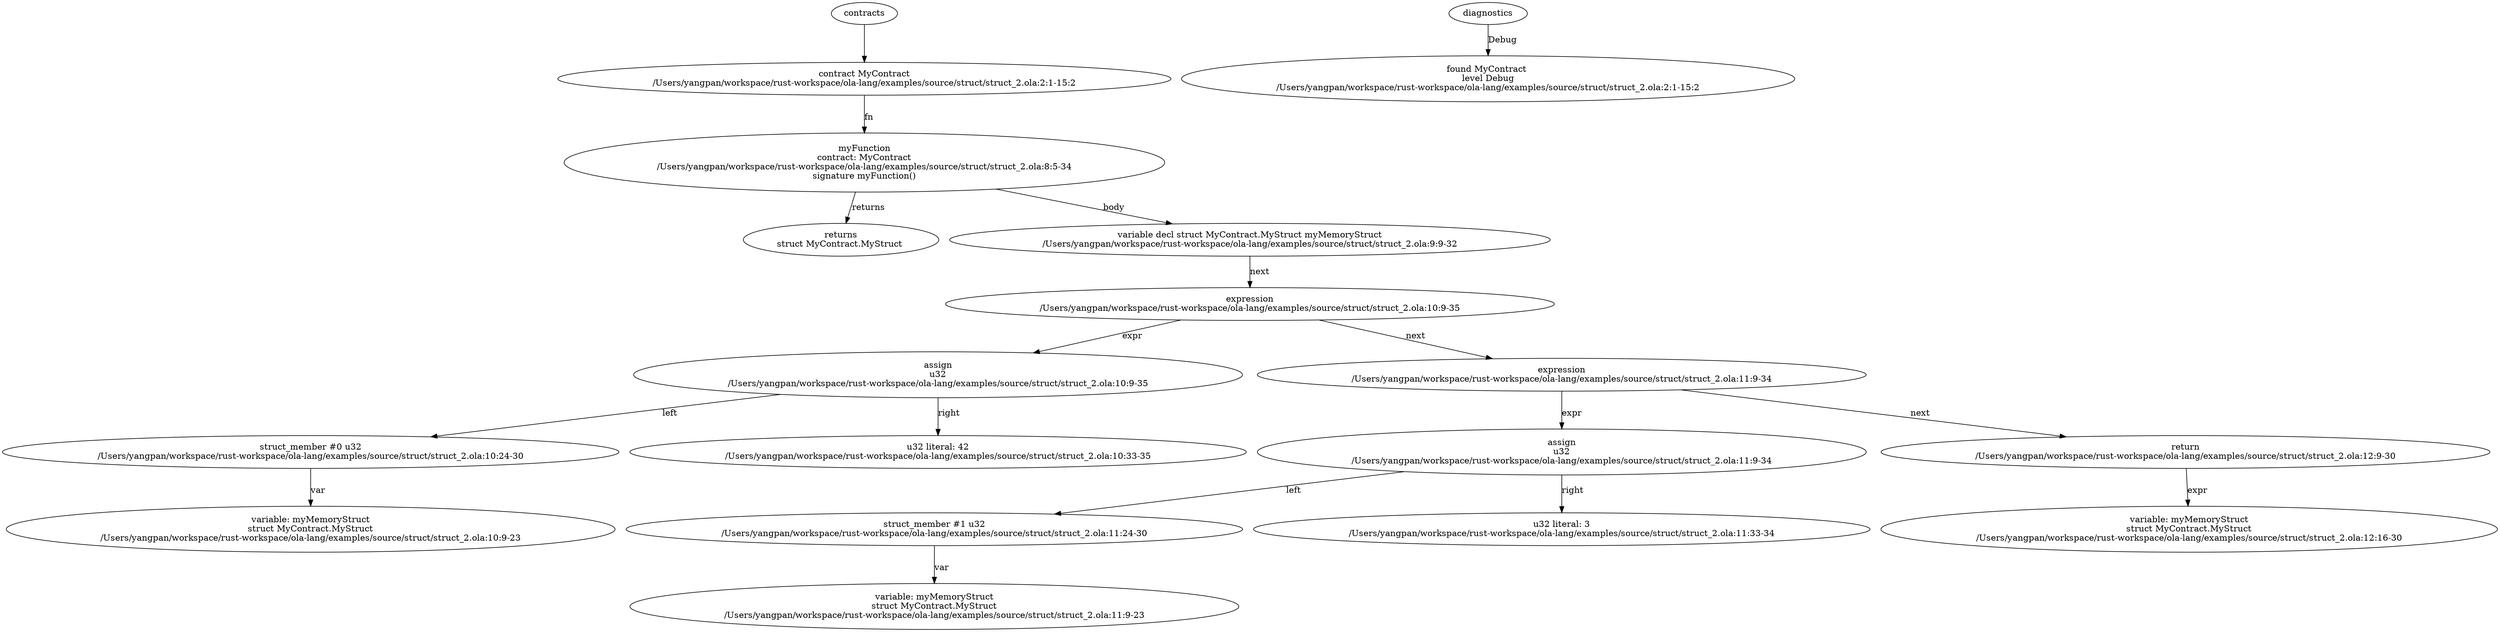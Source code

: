 strict digraph "/Users/yangpan/workspace/rust-workspace/ola-lang/examples/source/struct/struct_2.ola" {
	contract [label="contract MyContract\n/Users/yangpan/workspace/rust-workspace/ola-lang/examples/source/struct/struct_2.ola:2:1-15:2"]
	myFunction [label="myFunction\ncontract: MyContract\n/Users/yangpan/workspace/rust-workspace/ola-lang/examples/source/struct/struct_2.ola:8:5-34\nsignature myFunction()"]
	returns [label="returns\nstruct MyContract.MyStruct "]
	var_decl [label="variable decl struct MyContract.MyStruct myMemoryStruct\n/Users/yangpan/workspace/rust-workspace/ola-lang/examples/source/struct/struct_2.ola:9:9-32"]
	expr [label="expression\n/Users/yangpan/workspace/rust-workspace/ola-lang/examples/source/struct/struct_2.ola:10:9-35"]
	assign [label="assign\nu32\n/Users/yangpan/workspace/rust-workspace/ola-lang/examples/source/struct/struct_2.ola:10:9-35"]
	structmember [label="struct_member #0 u32\n/Users/yangpan/workspace/rust-workspace/ola-lang/examples/source/struct/struct_2.ola:10:24-30"]
	variable [label="variable: myMemoryStruct\nstruct MyContract.MyStruct\n/Users/yangpan/workspace/rust-workspace/ola-lang/examples/source/struct/struct_2.ola:10:9-23"]
	number_literal [label="u32 literal: 42\n/Users/yangpan/workspace/rust-workspace/ola-lang/examples/source/struct/struct_2.ola:10:33-35"]
	expr_10 [label="expression\n/Users/yangpan/workspace/rust-workspace/ola-lang/examples/source/struct/struct_2.ola:11:9-34"]
	assign_11 [label="assign\nu32\n/Users/yangpan/workspace/rust-workspace/ola-lang/examples/source/struct/struct_2.ola:11:9-34"]
	structmember_12 [label="struct_member #1 u32\n/Users/yangpan/workspace/rust-workspace/ola-lang/examples/source/struct/struct_2.ola:11:24-30"]
	variable_13 [label="variable: myMemoryStruct\nstruct MyContract.MyStruct\n/Users/yangpan/workspace/rust-workspace/ola-lang/examples/source/struct/struct_2.ola:11:9-23"]
	number_literal_14 [label="u32 literal: 3\n/Users/yangpan/workspace/rust-workspace/ola-lang/examples/source/struct/struct_2.ola:11:33-34"]
	return [label="return\n/Users/yangpan/workspace/rust-workspace/ola-lang/examples/source/struct/struct_2.ola:12:9-30"]
	variable_16 [label="variable: myMemoryStruct\nstruct MyContract.MyStruct\n/Users/yangpan/workspace/rust-workspace/ola-lang/examples/source/struct/struct_2.ola:12:16-30"]
	diagnostic [label="found MyContract \nlevel Debug\n/Users/yangpan/workspace/rust-workspace/ola-lang/examples/source/struct/struct_2.ola:2:1-15:2"]
	contracts -> contract
	contract -> myFunction [label="fn"]
	myFunction -> returns [label="returns"]
	myFunction -> var_decl [label="body"]
	var_decl -> expr [label="next"]
	expr -> assign [label="expr"]
	assign -> structmember [label="left"]
	structmember -> variable [label="var"]
	assign -> number_literal [label="right"]
	expr -> expr_10 [label="next"]
	expr_10 -> assign_11 [label="expr"]
	assign_11 -> structmember_12 [label="left"]
	structmember_12 -> variable_13 [label="var"]
	assign_11 -> number_literal_14 [label="right"]
	expr_10 -> return [label="next"]
	return -> variable_16 [label="expr"]
	diagnostics -> diagnostic [label="Debug"]
}
